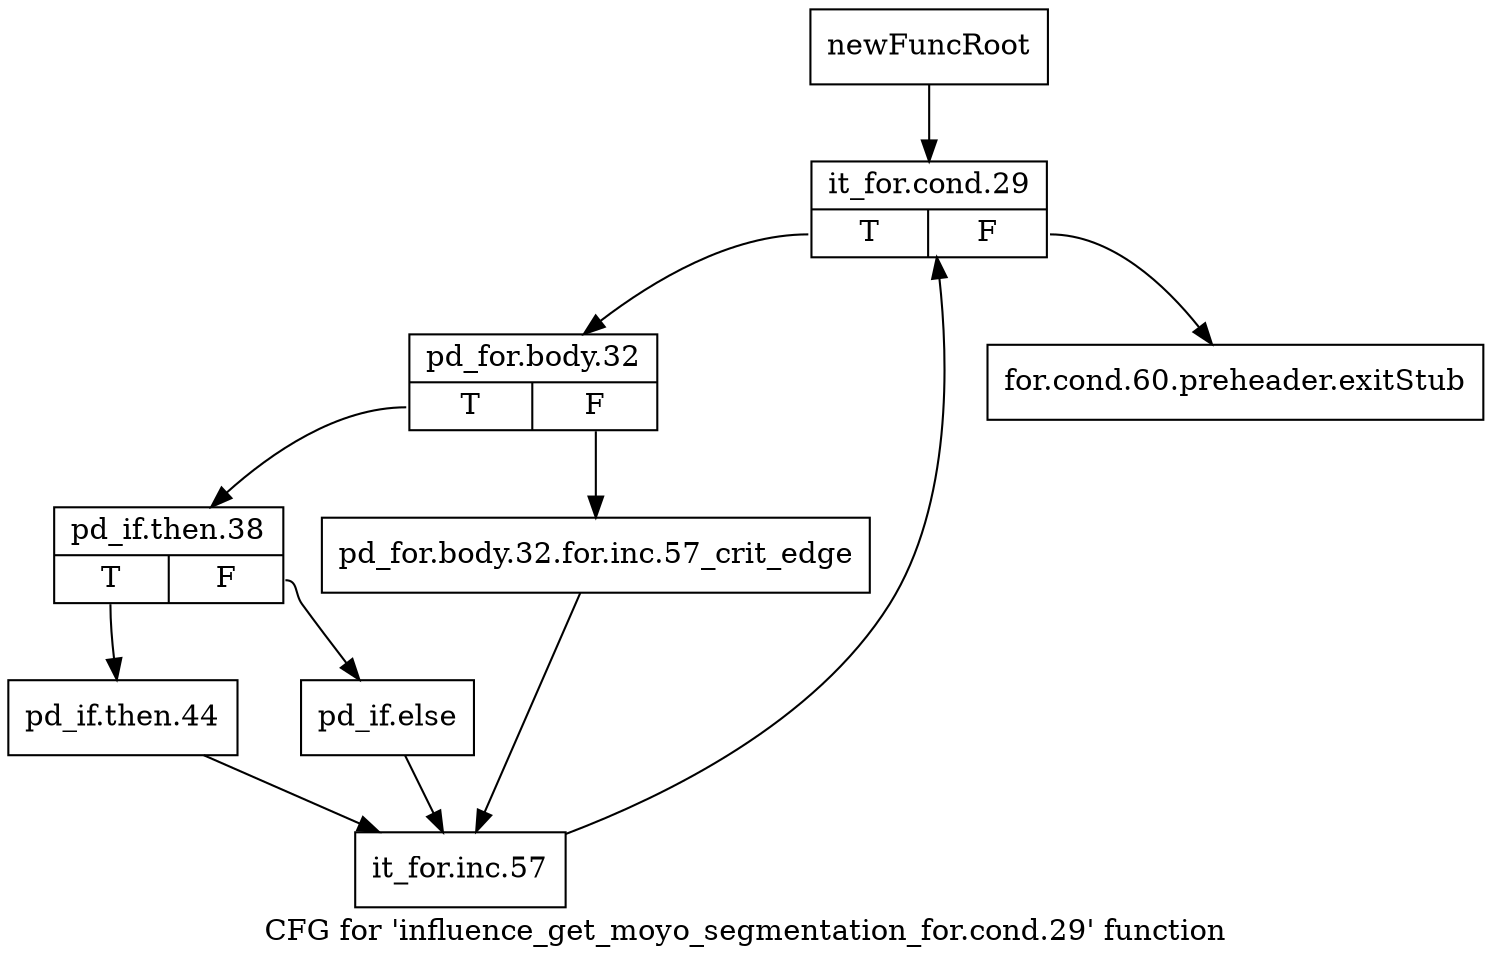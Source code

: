 digraph "CFG for 'influence_get_moyo_segmentation_for.cond.29' function" {
	label="CFG for 'influence_get_moyo_segmentation_for.cond.29' function";

	Node0x3fed0f0 [shape=record,label="{newFuncRoot}"];
	Node0x3fed0f0 -> Node0x3fed190;
	Node0x3fed140 [shape=record,label="{for.cond.60.preheader.exitStub}"];
	Node0x3fed190 [shape=record,label="{it_for.cond.29|{<s0>T|<s1>F}}"];
	Node0x3fed190:s0 -> Node0x3fed1e0;
	Node0x3fed190:s1 -> Node0x3fed140;
	Node0x3fed1e0 [shape=record,label="{pd_for.body.32|{<s0>T|<s1>F}}"];
	Node0x3fed1e0:s0 -> Node0x3fed280;
	Node0x3fed1e0:s1 -> Node0x3fed230;
	Node0x3fed230 [shape=record,label="{pd_for.body.32.for.inc.57_crit_edge}"];
	Node0x3fed230 -> Node0x3fed370;
	Node0x3fed280 [shape=record,label="{pd_if.then.38|{<s0>T|<s1>F}}"];
	Node0x3fed280:s0 -> Node0x3fed320;
	Node0x3fed280:s1 -> Node0x3fed2d0;
	Node0x3fed2d0 [shape=record,label="{pd_if.else}"];
	Node0x3fed2d0 -> Node0x3fed370;
	Node0x3fed320 [shape=record,label="{pd_if.then.44}"];
	Node0x3fed320 -> Node0x3fed370;
	Node0x3fed370 [shape=record,label="{it_for.inc.57}"];
	Node0x3fed370 -> Node0x3fed190;
}
